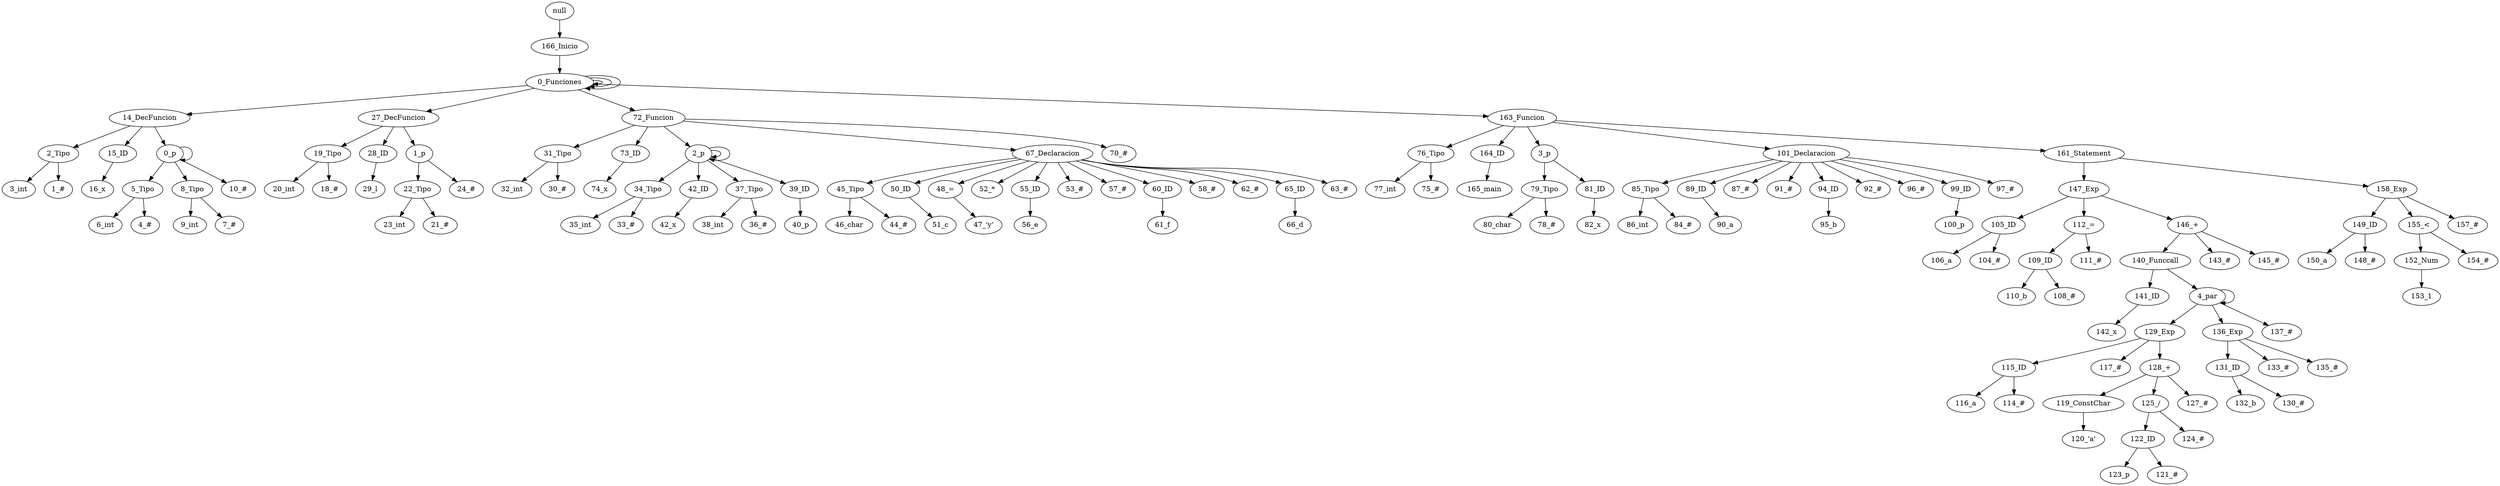 digraph {
"null" -> "166_Inicio";
"166_Inicio" -> "0_Funciones";
"0_Funciones" -> "0_Funciones";
"0_Funciones" -> "0_Funciones";
"0_Funciones" -> "0_Funciones";
"0_Funciones" -> "14_DecFuncion";
"14_DecFuncion" -> "2_Tipo";
"2_Tipo" -> "3_int";
"2_Tipo" -> "1_#";
"14_DecFuncion" -> "15_ID";
"15_ID" -> "16_x";
"14_DecFuncion" -> "0_p";
"0_p" -> "5_Tipo";
"5_Tipo" -> "6_int";
"5_Tipo" -> "4_#";
"0_p" -> "0_p";
"0_p" -> "8_Tipo";
"8_Tipo" -> "9_int";
"8_Tipo" -> "7_#";
"0_p" -> "10_#";
"0_Funciones" -> "27_DecFuncion";
"27_DecFuncion" -> "19_Tipo";
"19_Tipo" -> "20_int";
"19_Tipo" -> "18_#";
"27_DecFuncion" -> "28_ID";
"28_ID" -> "29_l";
"27_DecFuncion" -> "1_p";
"1_p" -> "22_Tipo";
"22_Tipo" -> "23_int";
"22_Tipo" -> "21_#";
"1_p" -> "24_#";
"0_Funciones" -> "72_Funcion";
"72_Funcion" -> "31_Tipo";
"31_Tipo" -> "32_int";
"31_Tipo" -> "30_#";
"72_Funcion" -> "73_ID";
"73_ID" -> "74_x";
"72_Funcion" -> "2_p";
"2_p" -> "34_Tipo";
"34_Tipo" -> "35_int";
"34_Tipo" -> "33_#";
"2_p" -> "2_p";
"2_p" -> "42_ID";
"42_ID" -> "42_x";
"2_p" -> "2_p";
"2_p" -> "37_Tipo";
"37_Tipo" -> "38_int";
"37_Tipo" -> "36_#";
"2_p" -> "39_ID";
"39_ID" -> "40_p";
"72_Funcion" -> "67_Declaracion";
"67_Declaracion" -> "45_Tipo";
"45_Tipo" -> "46_char";
"45_Tipo" -> "44_#";
"67_Declaracion" -> "50_ID";
"50_ID" -> "51_c";
"67_Declaracion" -> "48_=";
"48_=" -> "47_'y'";
"67_Declaracion" -> "52_*";
"67_Declaracion" -> "55_ID";
"55_ID" -> "56_e";
"67_Declaracion" -> "53_#";
"67_Declaracion" -> "57_#";
"67_Declaracion" -> "60_ID";
"60_ID" -> "61_f";
"67_Declaracion" -> "58_#";
"67_Declaracion" -> "62_#";
"67_Declaracion" -> "65_ID";
"65_ID" -> "66_d";
"67_Declaracion" -> "63_#";
"72_Funcion" -> "70_#";
"0_Funciones" -> "163_Funcion";
"163_Funcion" -> "76_Tipo";
"76_Tipo" -> "77_int";
"76_Tipo" -> "75_#";
"163_Funcion" -> "164_ID";
"164_ID" -> "165_main";
"163_Funcion" -> "3_p";
"3_p" -> "79_Tipo";
"79_Tipo" -> "80_char";
"79_Tipo" -> "78_#";
"3_p" -> "81_ID";
"81_ID" -> "82_x";
"163_Funcion" -> "101_Declaracion";
"101_Declaracion" -> "85_Tipo";
"85_Tipo" -> "86_int";
"85_Tipo" -> "84_#";
"101_Declaracion" -> "89_ID";
"89_ID" -> "90_a";
"101_Declaracion" -> "87_#";
"101_Declaracion" -> "91_#";
"101_Declaracion" -> "94_ID";
"94_ID" -> "95_b";
"101_Declaracion" -> "92_#";
"101_Declaracion" -> "96_#";
"101_Declaracion" -> "99_ID";
"99_ID" -> "100_p";
"101_Declaracion" -> "97_#";
"163_Funcion" -> "161_Statement";
"161_Statement" -> "147_Exp";
"147_Exp" -> "105_ID";
"105_ID" -> "106_a";
"105_ID" -> "104_#";
"147_Exp" -> "112_=";
"112_=" -> "109_ID";
"109_ID" -> "110_b";
"109_ID" -> "108_#";
"112_=" -> "111_#";
"147_Exp" -> "146_+";
"146_+" -> "140_Funccall";
"140_Funccall" -> "141_ID";
"141_ID" -> "142_x";
"140_Funccall" -> "4_par";
"4_par" -> "129_Exp";
"129_Exp" -> "115_ID";
"115_ID" -> "116_a";
"115_ID" -> "114_#";
"129_Exp" -> "117_#";
"129_Exp" -> "128_+";
"128_+" -> "119_ConstChar";
"119_ConstChar" -> "120_'a'";
"128_+" -> "125_/";
"125_/" -> "122_ID";
"122_ID" -> "123_p";
"122_ID" -> "121_#";
"125_/" -> "124_#";
"128_+" -> "127_#";
"4_par" -> "4_par";
"4_par" -> "136_Exp";
"136_Exp" -> "131_ID";
"131_ID" -> "132_b";
"131_ID" -> "130_#";
"136_Exp" -> "133_#";
"136_Exp" -> "135_#";
"4_par" -> "137_#";
"146_+" -> "143_#";
"146_+" -> "145_#";
"161_Statement" -> "158_Exp";
"158_Exp" -> "149_ID";
"149_ID" -> "150_a";
"149_ID" -> "148_#";
"158_Exp" -> "155_<";
"155_<" -> "152_Num";
"152_Num" -> "153_1";
"155_<" -> "154_#";
"158_Exp" -> "157_#";
}
